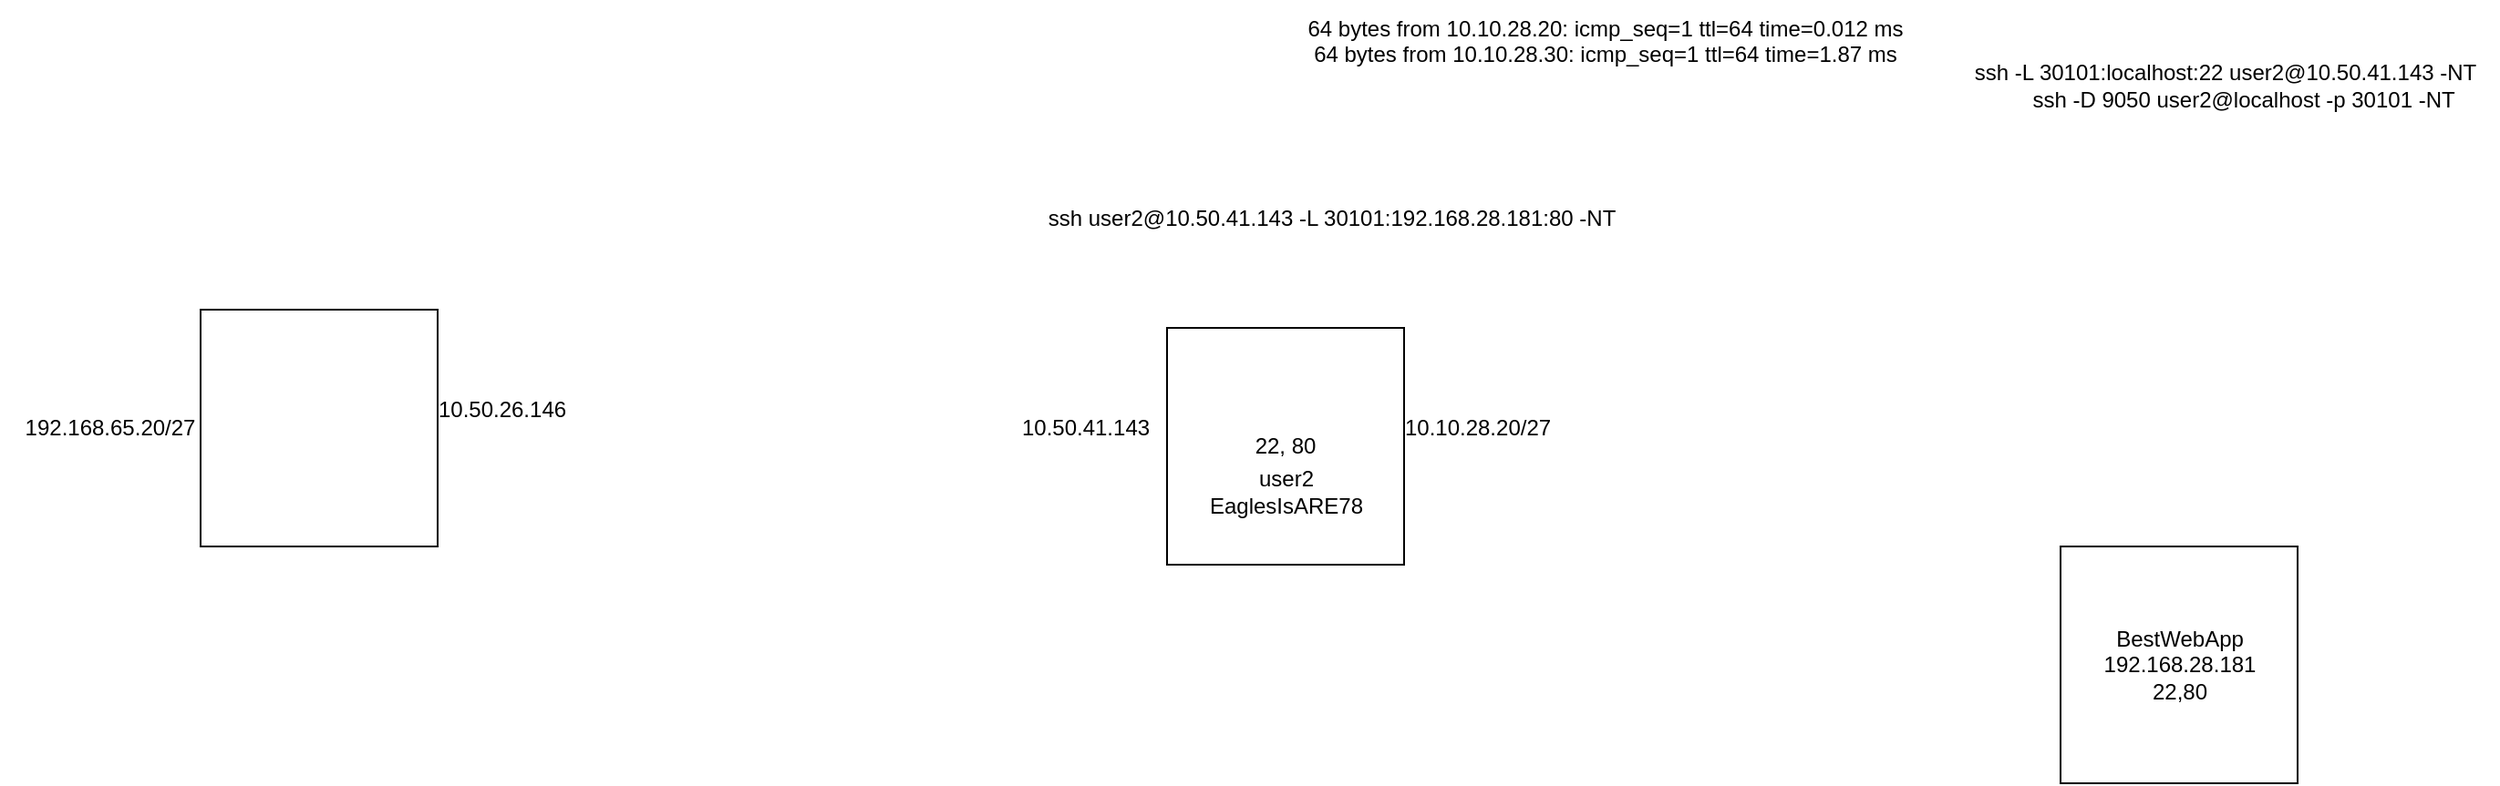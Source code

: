 <mxfile version="20.0.3" type="device"><diagram id="BplADoVYRBDdAr7PNos_" name="Page-1"><mxGraphModel dx="2971" dy="947" grid="1" gridSize="10" guides="1" tooltips="1" connect="1" arrows="1" fold="1" page="1" pageScale="1" pageWidth="1100" pageHeight="1700" math="0" shadow="0"><root><mxCell id="0"/><mxCell id="1" parent="0"/><mxCell id="fjXqpBkm7MXlrDCxudkP-1" value="22, 80" style="whiteSpace=wrap;html=1;aspect=fixed;" vertex="1" parent="1"><mxGeometry x="-80" y="340" width="130" height="130" as="geometry"/></mxCell><mxCell id="fjXqpBkm7MXlrDCxudkP-2" value="" style="whiteSpace=wrap;html=1;aspect=fixed;" vertex="1" parent="1"><mxGeometry x="-610" y="330" width="130" height="130" as="geometry"/></mxCell><mxCell id="fjXqpBkm7MXlrDCxudkP-3" value="10.50.26.146" style="text;html=1;align=center;verticalAlign=middle;resizable=0;points=[];autosize=1;strokeColor=none;fillColor=none;" vertex="1" parent="1"><mxGeometry x="-490" y="370" width="90" height="30" as="geometry"/></mxCell><mxCell id="fjXqpBkm7MXlrDCxudkP-4" value="&lt;span style=&quot;&quot;&gt;192.168.65.20/27&lt;/span&gt;" style="text;html=1;align=center;verticalAlign=middle;resizable=0;points=[];autosize=1;strokeColor=none;fillColor=none;" vertex="1" parent="1"><mxGeometry x="-720" y="380" width="120" height="30" as="geometry"/></mxCell><mxCell id="fjXqpBkm7MXlrDCxudkP-5" value="10.10.28.20/27" style="text;html=1;align=center;verticalAlign=middle;resizable=0;points=[];autosize=1;strokeColor=none;fillColor=none;" vertex="1" parent="1"><mxGeometry x="40" y="380" width="100" height="30" as="geometry"/></mxCell><mxCell id="fjXqpBkm7MXlrDCxudkP-6" value="&lt;span style=&quot;&quot;&gt;10.50.41.143&lt;/span&gt;" style="text;html=1;align=center;verticalAlign=middle;resizable=0;points=[];autosize=1;strokeColor=none;fillColor=none;" vertex="1" parent="1"><mxGeometry x="-170" y="380" width="90" height="30" as="geometry"/></mxCell><mxCell id="fjXqpBkm7MXlrDCxudkP-7" value="&lt;div&gt;64 bytes from 10.10.28.20: icmp_seq=1 ttl=64 time=0.012 ms&lt;/div&gt;&lt;div&gt;64 bytes from 10.10.28.30: icmp_seq=1 ttl=64 time=1.87 ms&lt;/div&gt;&lt;div&gt;&lt;br&gt;&lt;/div&gt;" style="text;html=1;align=center;verticalAlign=middle;resizable=0;points=[];autosize=1;strokeColor=none;fillColor=none;" vertex="1" parent="1"><mxGeometry x="-15" y="160" width="350" height="60" as="geometry"/></mxCell><mxCell id="fjXqpBkm7MXlrDCxudkP-8" value="&lt;div&gt;user2&lt;/div&gt;&lt;div&gt;EaglesIsARE78&lt;/div&gt;" style="text;html=1;align=center;verticalAlign=middle;resizable=0;points=[];autosize=1;strokeColor=none;fillColor=none;" vertex="1" parent="1"><mxGeometry x="-70" y="410" width="110" height="40" as="geometry"/></mxCell><mxCell id="fjXqpBkm7MXlrDCxudkP-9" value="" style="whiteSpace=wrap;html=1;aspect=fixed;" vertex="1" parent="1"><mxGeometry x="410" y="460" width="130" height="130" as="geometry"/></mxCell><mxCell id="fjXqpBkm7MXlrDCxudkP-10" value="BestWebApp&lt;br&gt;192.168.28.181&lt;br&gt;22,80" style="text;html=1;align=center;verticalAlign=middle;resizable=0;points=[];autosize=1;strokeColor=none;fillColor=none;" vertex="1" parent="1"><mxGeometry x="420" y="495" width="110" height="60" as="geometry"/></mxCell><mxCell id="fjXqpBkm7MXlrDCxudkP-11" value="ssh user2@10.50.41.143 -L 30101:192.168.28.181:80 -NT" style="text;html=1;align=center;verticalAlign=middle;resizable=0;points=[];autosize=1;strokeColor=none;fillColor=none;" vertex="1" parent="1"><mxGeometry x="-155" y="265" width="330" height="30" as="geometry"/></mxCell><mxCell id="fjXqpBkm7MXlrDCxudkP-12" value="ssh -L 30101:localhost:22 user2@10.50.41.143 -NT" style="text;html=1;align=center;verticalAlign=middle;resizable=0;points=[];autosize=1;strokeColor=none;fillColor=none;" vertex="1" parent="1"><mxGeometry x="350" y="185" width="300" height="30" as="geometry"/></mxCell><mxCell id="fjXqpBkm7MXlrDCxudkP-13" value="ssh -D 9050 user2@localhost -p 30101 -NT" style="text;html=1;align=center;verticalAlign=middle;resizable=0;points=[];autosize=1;strokeColor=none;fillColor=none;" vertex="1" parent="1"><mxGeometry x="380" y="200" width="260" height="30" as="geometry"/></mxCell></root></mxGraphModel></diagram></mxfile>